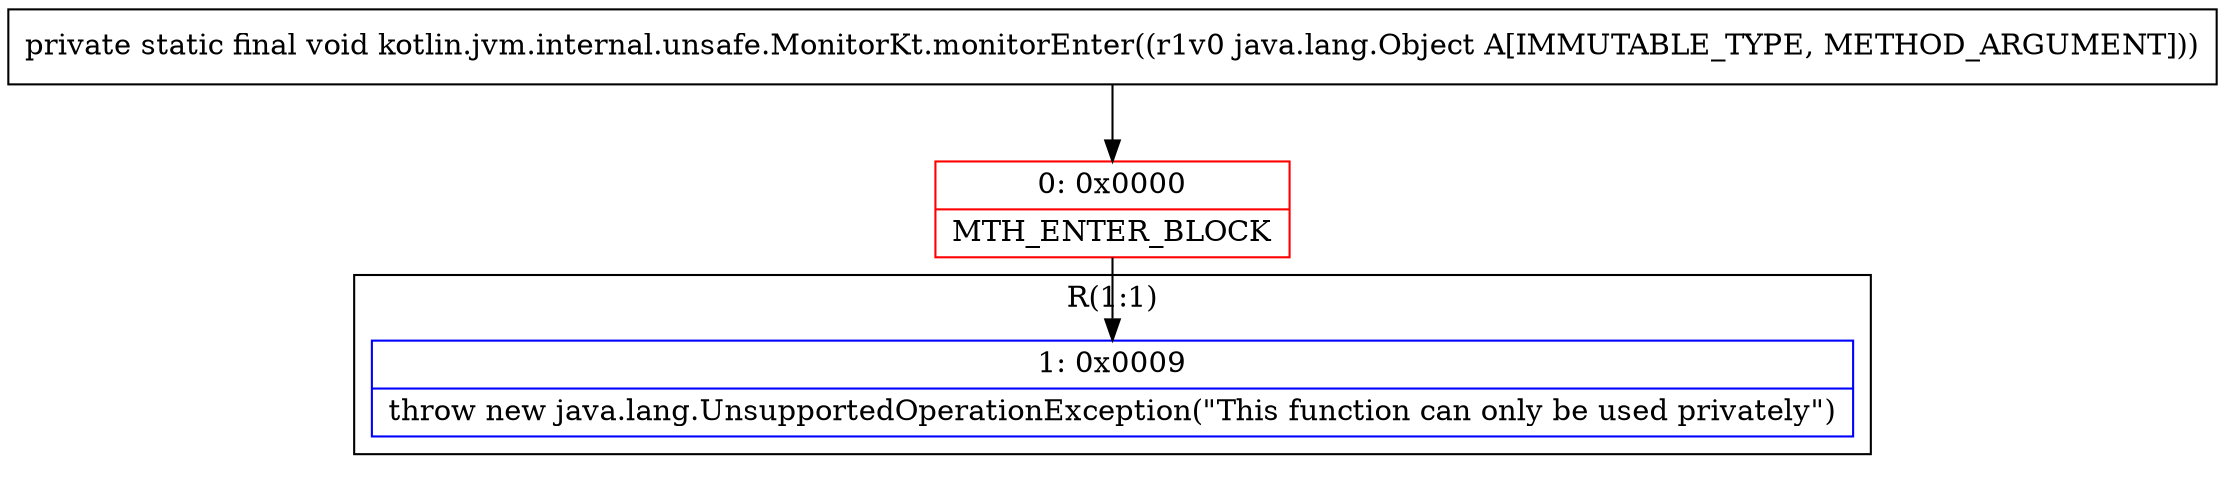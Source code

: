 digraph "CFG forkotlin.jvm.internal.unsafe.MonitorKt.monitorEnter(Ljava\/lang\/Object;)V" {
subgraph cluster_Region_93687719 {
label = "R(1:1)";
node [shape=record,color=blue];
Node_1 [shape=record,label="{1\:\ 0x0009|throw new java.lang.UnsupportedOperationException(\"This function can only be used privately\")\l}"];
}
Node_0 [shape=record,color=red,label="{0\:\ 0x0000|MTH_ENTER_BLOCK\l}"];
MethodNode[shape=record,label="{private static final void kotlin.jvm.internal.unsafe.MonitorKt.monitorEnter((r1v0 java.lang.Object A[IMMUTABLE_TYPE, METHOD_ARGUMENT])) }"];
MethodNode -> Node_0;
Node_0 -> Node_1;
}

